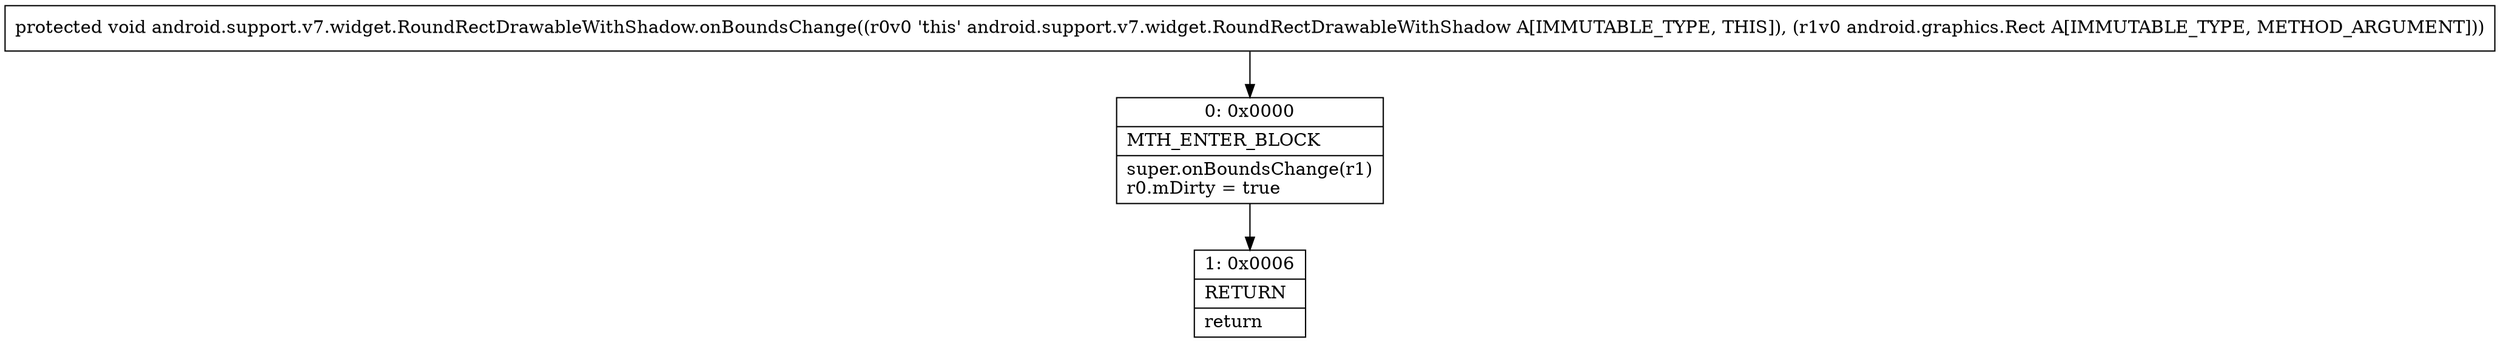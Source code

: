digraph "CFG forandroid.support.v7.widget.RoundRectDrawableWithShadow.onBoundsChange(Landroid\/graphics\/Rect;)V" {
Node_0 [shape=record,label="{0\:\ 0x0000|MTH_ENTER_BLOCK\l|super.onBoundsChange(r1)\lr0.mDirty = true\l}"];
Node_1 [shape=record,label="{1\:\ 0x0006|RETURN\l|return\l}"];
MethodNode[shape=record,label="{protected void android.support.v7.widget.RoundRectDrawableWithShadow.onBoundsChange((r0v0 'this' android.support.v7.widget.RoundRectDrawableWithShadow A[IMMUTABLE_TYPE, THIS]), (r1v0 android.graphics.Rect A[IMMUTABLE_TYPE, METHOD_ARGUMENT])) }"];
MethodNode -> Node_0;
Node_0 -> Node_1;
}

